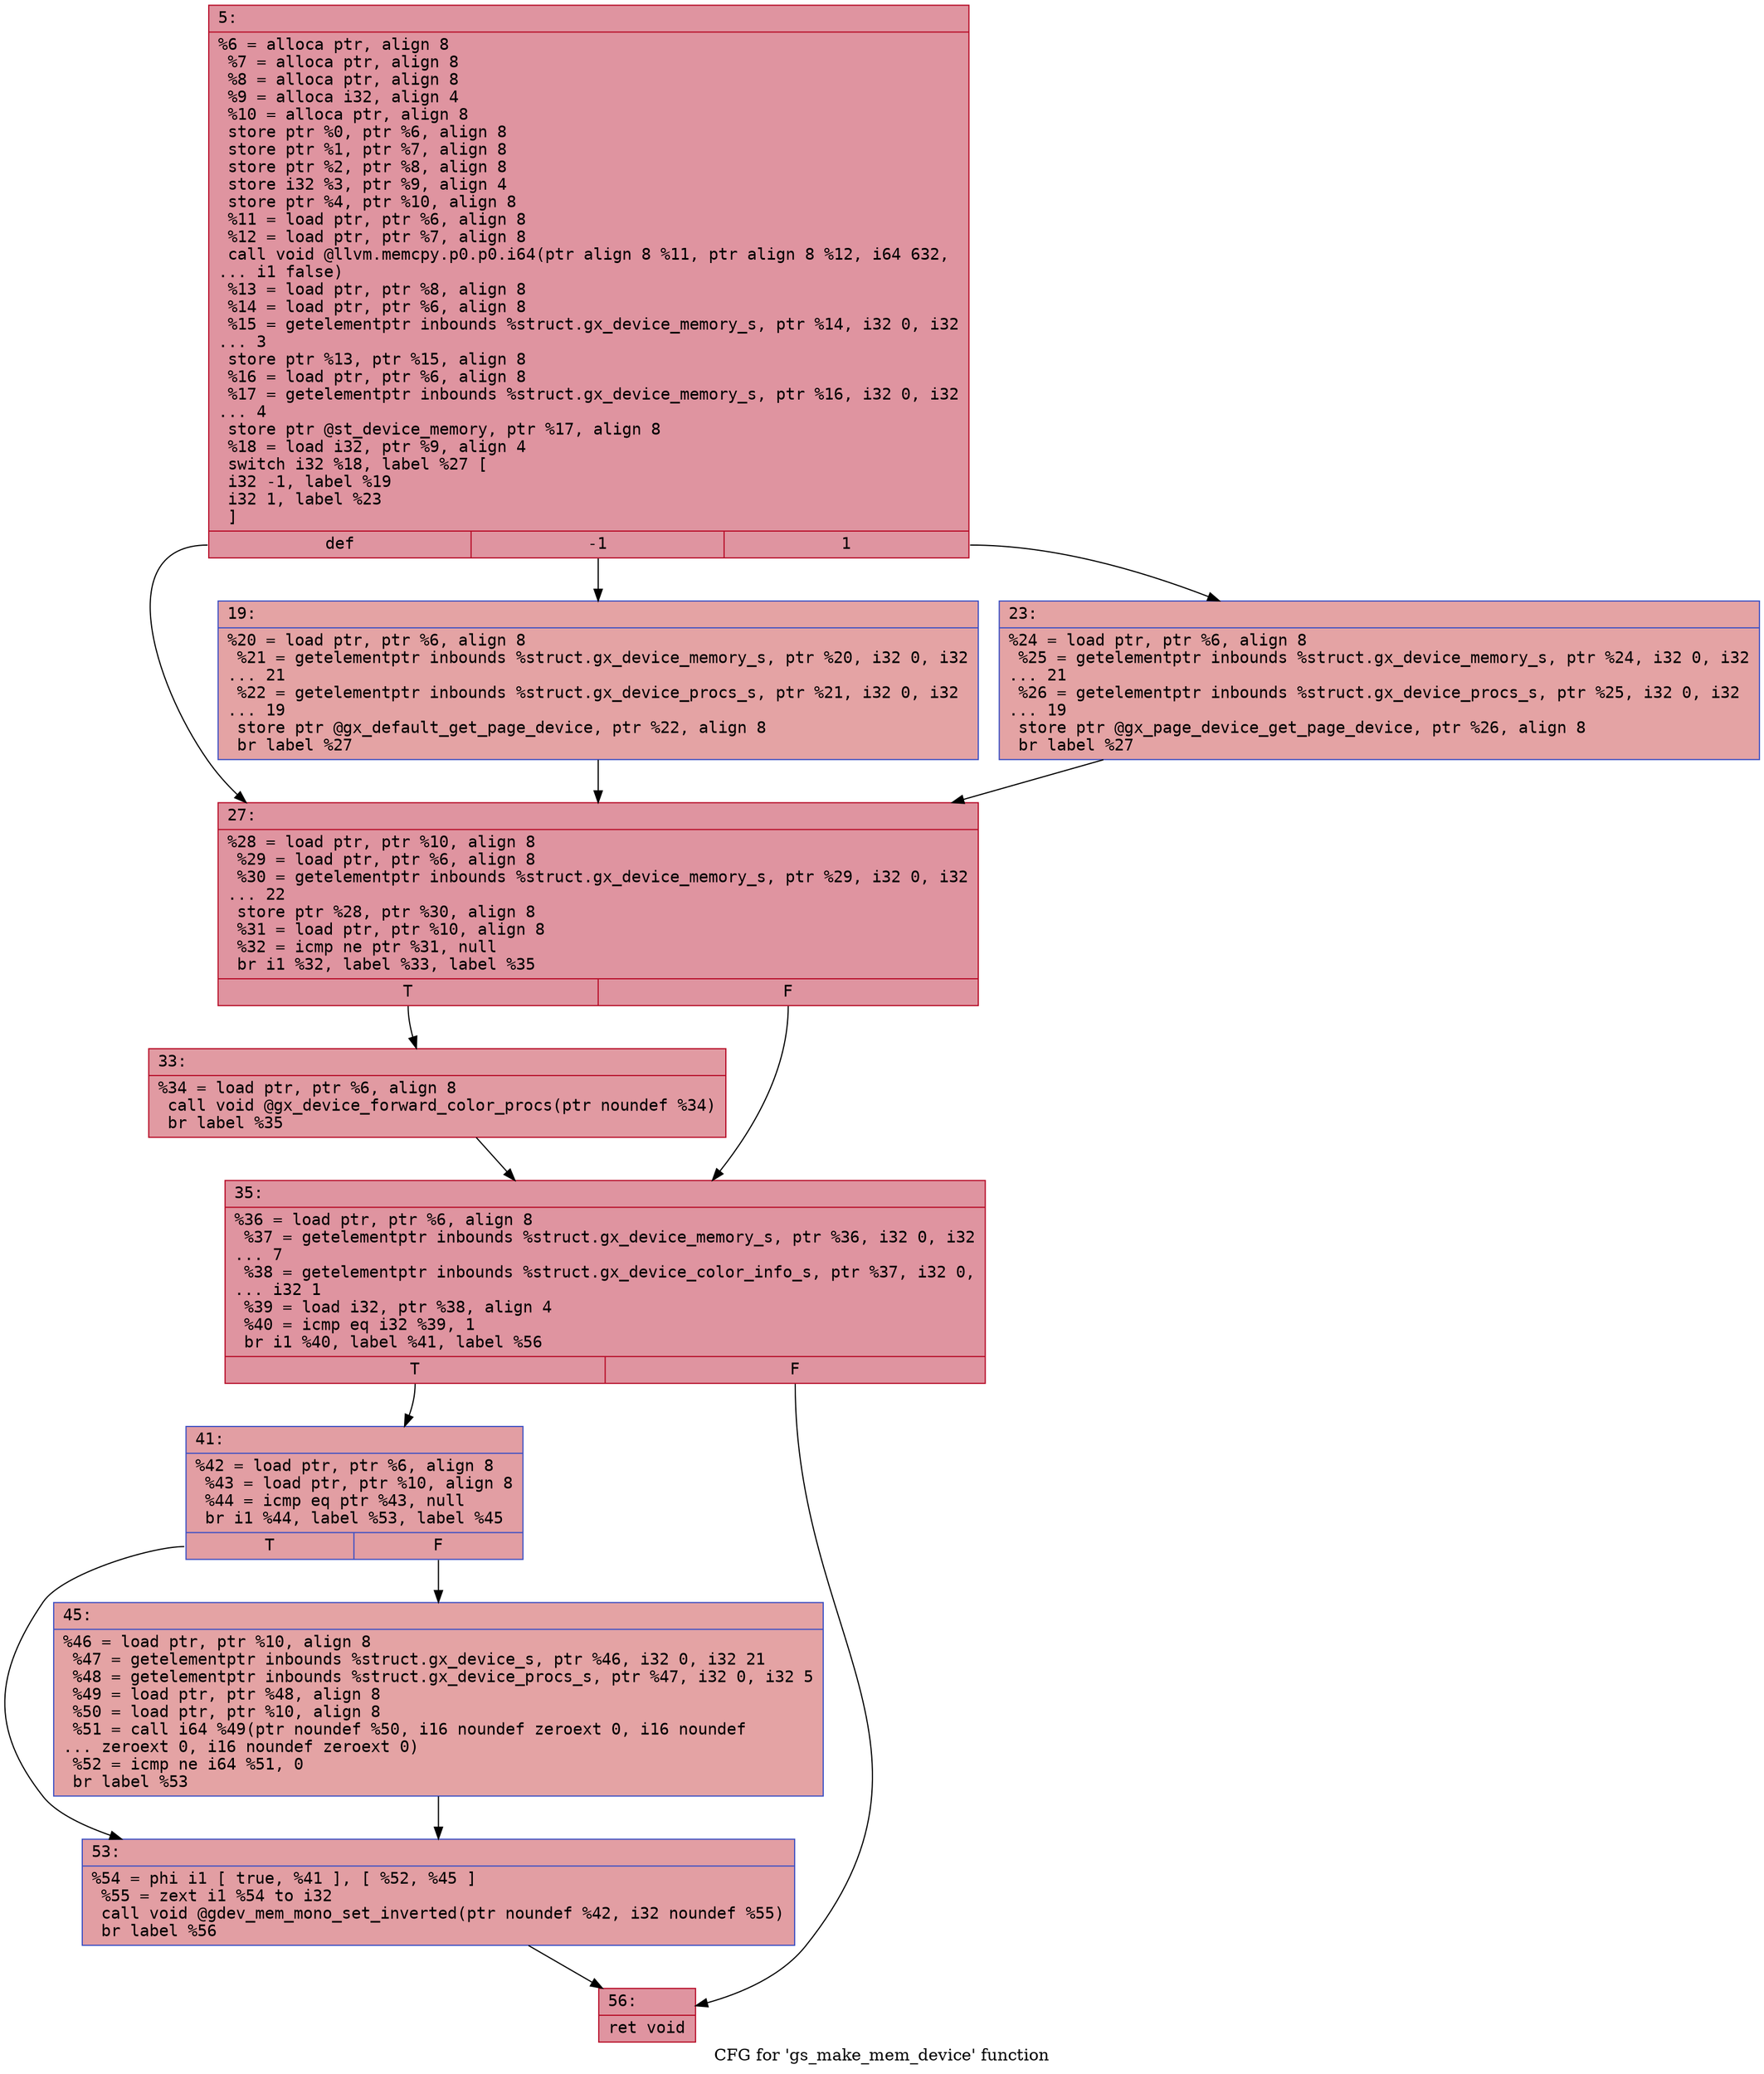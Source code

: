 digraph "CFG for 'gs_make_mem_device' function" {
	label="CFG for 'gs_make_mem_device' function";

	Node0x6000008b6da0 [shape=record,color="#b70d28ff", style=filled, fillcolor="#b70d2870" fontname="Courier",label="{5:\l|  %6 = alloca ptr, align 8\l  %7 = alloca ptr, align 8\l  %8 = alloca ptr, align 8\l  %9 = alloca i32, align 4\l  %10 = alloca ptr, align 8\l  store ptr %0, ptr %6, align 8\l  store ptr %1, ptr %7, align 8\l  store ptr %2, ptr %8, align 8\l  store i32 %3, ptr %9, align 4\l  store ptr %4, ptr %10, align 8\l  %11 = load ptr, ptr %6, align 8\l  %12 = load ptr, ptr %7, align 8\l  call void @llvm.memcpy.p0.p0.i64(ptr align 8 %11, ptr align 8 %12, i64 632,\l... i1 false)\l  %13 = load ptr, ptr %8, align 8\l  %14 = load ptr, ptr %6, align 8\l  %15 = getelementptr inbounds %struct.gx_device_memory_s, ptr %14, i32 0, i32\l... 3\l  store ptr %13, ptr %15, align 8\l  %16 = load ptr, ptr %6, align 8\l  %17 = getelementptr inbounds %struct.gx_device_memory_s, ptr %16, i32 0, i32\l... 4\l  store ptr @st_device_memory, ptr %17, align 8\l  %18 = load i32, ptr %9, align 4\l  switch i32 %18, label %27 [\l    i32 -1, label %19\l    i32 1, label %23\l  ]\l|{<s0>def|<s1>-1|<s2>1}}"];
	Node0x6000008b6da0:s0 -> Node0x6000008b6e90[tooltip="5 -> 27\nProbability 33.33%" ];
	Node0x6000008b6da0:s1 -> Node0x6000008b6df0[tooltip="5 -> 19\nProbability 33.33%" ];
	Node0x6000008b6da0:s2 -> Node0x6000008b6e40[tooltip="5 -> 23\nProbability 33.33%" ];
	Node0x6000008b6df0 [shape=record,color="#3d50c3ff", style=filled, fillcolor="#c32e3170" fontname="Courier",label="{19:\l|  %20 = load ptr, ptr %6, align 8\l  %21 = getelementptr inbounds %struct.gx_device_memory_s, ptr %20, i32 0, i32\l... 21\l  %22 = getelementptr inbounds %struct.gx_device_procs_s, ptr %21, i32 0, i32\l... 19\l  store ptr @gx_default_get_page_device, ptr %22, align 8\l  br label %27\l}"];
	Node0x6000008b6df0 -> Node0x6000008b6e90[tooltip="19 -> 27\nProbability 100.00%" ];
	Node0x6000008b6e40 [shape=record,color="#3d50c3ff", style=filled, fillcolor="#c32e3170" fontname="Courier",label="{23:\l|  %24 = load ptr, ptr %6, align 8\l  %25 = getelementptr inbounds %struct.gx_device_memory_s, ptr %24, i32 0, i32\l... 21\l  %26 = getelementptr inbounds %struct.gx_device_procs_s, ptr %25, i32 0, i32\l... 19\l  store ptr @gx_page_device_get_page_device, ptr %26, align 8\l  br label %27\l}"];
	Node0x6000008b6e40 -> Node0x6000008b6e90[tooltip="23 -> 27\nProbability 100.00%" ];
	Node0x6000008b6e90 [shape=record,color="#b70d28ff", style=filled, fillcolor="#b70d2870" fontname="Courier",label="{27:\l|  %28 = load ptr, ptr %10, align 8\l  %29 = load ptr, ptr %6, align 8\l  %30 = getelementptr inbounds %struct.gx_device_memory_s, ptr %29, i32 0, i32\l... 22\l  store ptr %28, ptr %30, align 8\l  %31 = load ptr, ptr %10, align 8\l  %32 = icmp ne ptr %31, null\l  br i1 %32, label %33, label %35\l|{<s0>T|<s1>F}}"];
	Node0x6000008b6e90:s0 -> Node0x6000008b6ee0[tooltip="27 -> 33\nProbability 62.50%" ];
	Node0x6000008b6e90:s1 -> Node0x6000008b6f30[tooltip="27 -> 35\nProbability 37.50%" ];
	Node0x6000008b6ee0 [shape=record,color="#b70d28ff", style=filled, fillcolor="#bb1b2c70" fontname="Courier",label="{33:\l|  %34 = load ptr, ptr %6, align 8\l  call void @gx_device_forward_color_procs(ptr noundef %34)\l  br label %35\l}"];
	Node0x6000008b6ee0 -> Node0x6000008b6f30[tooltip="33 -> 35\nProbability 100.00%" ];
	Node0x6000008b6f30 [shape=record,color="#b70d28ff", style=filled, fillcolor="#b70d2870" fontname="Courier",label="{35:\l|  %36 = load ptr, ptr %6, align 8\l  %37 = getelementptr inbounds %struct.gx_device_memory_s, ptr %36, i32 0, i32\l... 7\l  %38 = getelementptr inbounds %struct.gx_device_color_info_s, ptr %37, i32 0,\l... i32 1\l  %39 = load i32, ptr %38, align 4\l  %40 = icmp eq i32 %39, 1\l  br i1 %40, label %41, label %56\l|{<s0>T|<s1>F}}"];
	Node0x6000008b6f30:s0 -> Node0x6000008b6f80[tooltip="35 -> 41\nProbability 50.00%" ];
	Node0x6000008b6f30:s1 -> Node0x6000008b7070[tooltip="35 -> 56\nProbability 50.00%" ];
	Node0x6000008b6f80 [shape=record,color="#3d50c3ff", style=filled, fillcolor="#be242e70" fontname="Courier",label="{41:\l|  %42 = load ptr, ptr %6, align 8\l  %43 = load ptr, ptr %10, align 8\l  %44 = icmp eq ptr %43, null\l  br i1 %44, label %53, label %45\l|{<s0>T|<s1>F}}"];
	Node0x6000008b6f80:s0 -> Node0x6000008b7020[tooltip="41 -> 53\nProbability 37.50%" ];
	Node0x6000008b6f80:s1 -> Node0x6000008b6fd0[tooltip="41 -> 45\nProbability 62.50%" ];
	Node0x6000008b6fd0 [shape=record,color="#3d50c3ff", style=filled, fillcolor="#c32e3170" fontname="Courier",label="{45:\l|  %46 = load ptr, ptr %10, align 8\l  %47 = getelementptr inbounds %struct.gx_device_s, ptr %46, i32 0, i32 21\l  %48 = getelementptr inbounds %struct.gx_device_procs_s, ptr %47, i32 0, i32 5\l  %49 = load ptr, ptr %48, align 8\l  %50 = load ptr, ptr %10, align 8\l  %51 = call i64 %49(ptr noundef %50, i16 noundef zeroext 0, i16 noundef\l... zeroext 0, i16 noundef zeroext 0)\l  %52 = icmp ne i64 %51, 0\l  br label %53\l}"];
	Node0x6000008b6fd0 -> Node0x6000008b7020[tooltip="45 -> 53\nProbability 100.00%" ];
	Node0x6000008b7020 [shape=record,color="#3d50c3ff", style=filled, fillcolor="#be242e70" fontname="Courier",label="{53:\l|  %54 = phi i1 [ true, %41 ], [ %52, %45 ]\l  %55 = zext i1 %54 to i32\l  call void @gdev_mem_mono_set_inverted(ptr noundef %42, i32 noundef %55)\l  br label %56\l}"];
	Node0x6000008b7020 -> Node0x6000008b7070[tooltip="53 -> 56\nProbability 100.00%" ];
	Node0x6000008b7070 [shape=record,color="#b70d28ff", style=filled, fillcolor="#b70d2870" fontname="Courier",label="{56:\l|  ret void\l}"];
}
